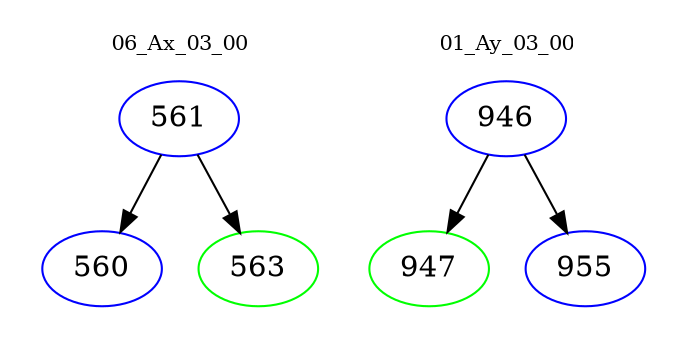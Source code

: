 digraph{
subgraph cluster_0 {
color = white
label = "06_Ax_03_00";
fontsize=10;
T0_561 [label="561", color="blue"]
T0_561 -> T0_560 [color="black"]
T0_560 [label="560", color="blue"]
T0_561 -> T0_563 [color="black"]
T0_563 [label="563", color="green"]
}
subgraph cluster_1 {
color = white
label = "01_Ay_03_00";
fontsize=10;
T1_946 [label="946", color="blue"]
T1_946 -> T1_947 [color="black"]
T1_947 [label="947", color="green"]
T1_946 -> T1_955 [color="black"]
T1_955 [label="955", color="blue"]
}
}

